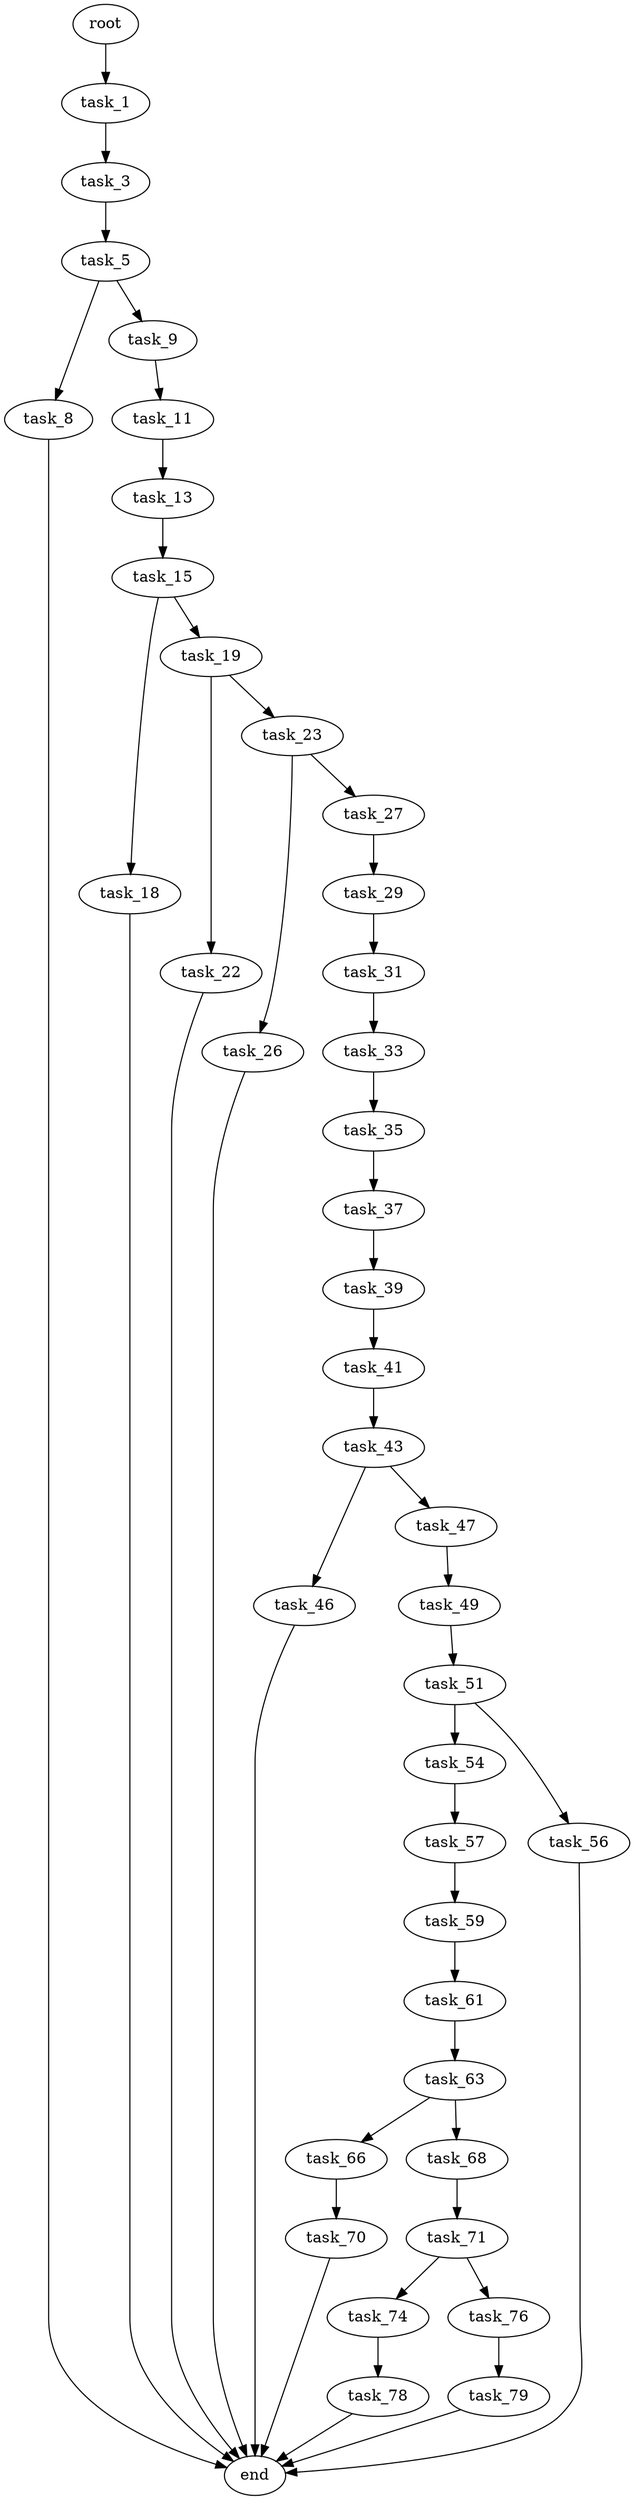 digraph G {
  root [size="0.000000"];
  task_1 [size="66850894596.000000"];
  task_3 [size="782757789696.000000"];
  task_5 [size="204669798552.000000"];
  task_8 [size="549755813888.000000"];
  task_9 [size="775157596.000000"];
  end [size="0.000000"];
  task_11 [size="415812524178.000000"];
  task_13 [size="1265793563.000000"];
  task_15 [size="8589934592.000000"];
  task_18 [size="14585783818.000000"];
  task_19 [size="77973030259.000000"];
  task_22 [size="13063924560.000000"];
  task_23 [size="23821805802.000000"];
  task_26 [size="17477364562.000000"];
  task_27 [size="68852383755.000000"];
  task_29 [size="134217728000.000000"];
  task_31 [size="2047600543.000000"];
  task_33 [size="1073741824000.000000"];
  task_35 [size="8589934592.000000"];
  task_37 [size="958876102557.000000"];
  task_39 [size="549755813888.000000"];
  task_41 [size="387211003483.000000"];
  task_43 [size="317989717404.000000"];
  task_46 [size="1369552509.000000"];
  task_47 [size="134217728000.000000"];
  task_49 [size="1073741824000.000000"];
  task_51 [size="190682474120.000000"];
  task_54 [size="231928233984.000000"];
  task_56 [size="94628542536.000000"];
  task_57 [size="482119823150.000000"];
  task_59 [size="20029603121.000000"];
  task_61 [size="5717160202.000000"];
  task_63 [size="491850980.000000"];
  task_66 [size="68719476736.000000"];
  task_68 [size="68719476736.000000"];
  task_70 [size="28991029248.000000"];
  task_71 [size="577755408880.000000"];
  task_74 [size="549755813888.000000"];
  task_76 [size="157380145859.000000"];
  task_78 [size="1755555746.000000"];
  task_79 [size="354167455639.000000"];

  root -> task_1 [size="1.000000"];
  task_1 -> task_3 [size="209715200.000000"];
  task_3 -> task_5 [size="679477248.000000"];
  task_5 -> task_8 [size="209715200.000000"];
  task_5 -> task_9 [size="209715200.000000"];
  task_8 -> end [size="1.000000"];
  task_9 -> task_11 [size="75497472.000000"];
  task_11 -> task_13 [size="301989888.000000"];
  task_13 -> task_15 [size="33554432.000000"];
  task_15 -> task_18 [size="33554432.000000"];
  task_15 -> task_19 [size="33554432.000000"];
  task_18 -> end [size="1.000000"];
  task_19 -> task_22 [size="301989888.000000"];
  task_19 -> task_23 [size="301989888.000000"];
  task_22 -> end [size="1.000000"];
  task_23 -> task_26 [size="33554432.000000"];
  task_23 -> task_27 [size="33554432.000000"];
  task_26 -> end [size="1.000000"];
  task_27 -> task_29 [size="75497472.000000"];
  task_29 -> task_31 [size="209715200.000000"];
  task_31 -> task_33 [size="75497472.000000"];
  task_33 -> task_35 [size="838860800.000000"];
  task_35 -> task_37 [size="33554432.000000"];
  task_37 -> task_39 [size="679477248.000000"];
  task_39 -> task_41 [size="536870912.000000"];
  task_41 -> task_43 [size="838860800.000000"];
  task_43 -> task_46 [size="838860800.000000"];
  task_43 -> task_47 [size="838860800.000000"];
  task_46 -> end [size="1.000000"];
  task_47 -> task_49 [size="209715200.000000"];
  task_49 -> task_51 [size="838860800.000000"];
  task_51 -> task_54 [size="209715200.000000"];
  task_51 -> task_56 [size="209715200.000000"];
  task_54 -> task_57 [size="301989888.000000"];
  task_56 -> end [size="1.000000"];
  task_57 -> task_59 [size="838860800.000000"];
  task_59 -> task_61 [size="679477248.000000"];
  task_61 -> task_63 [size="134217728.000000"];
  task_63 -> task_66 [size="33554432.000000"];
  task_63 -> task_68 [size="33554432.000000"];
  task_66 -> task_70 [size="134217728.000000"];
  task_68 -> task_71 [size="134217728.000000"];
  task_70 -> end [size="1.000000"];
  task_71 -> task_74 [size="536870912.000000"];
  task_71 -> task_76 [size="536870912.000000"];
  task_74 -> task_78 [size="536870912.000000"];
  task_76 -> task_79 [size="411041792.000000"];
  task_78 -> end [size="1.000000"];
  task_79 -> end [size="1.000000"];
}
